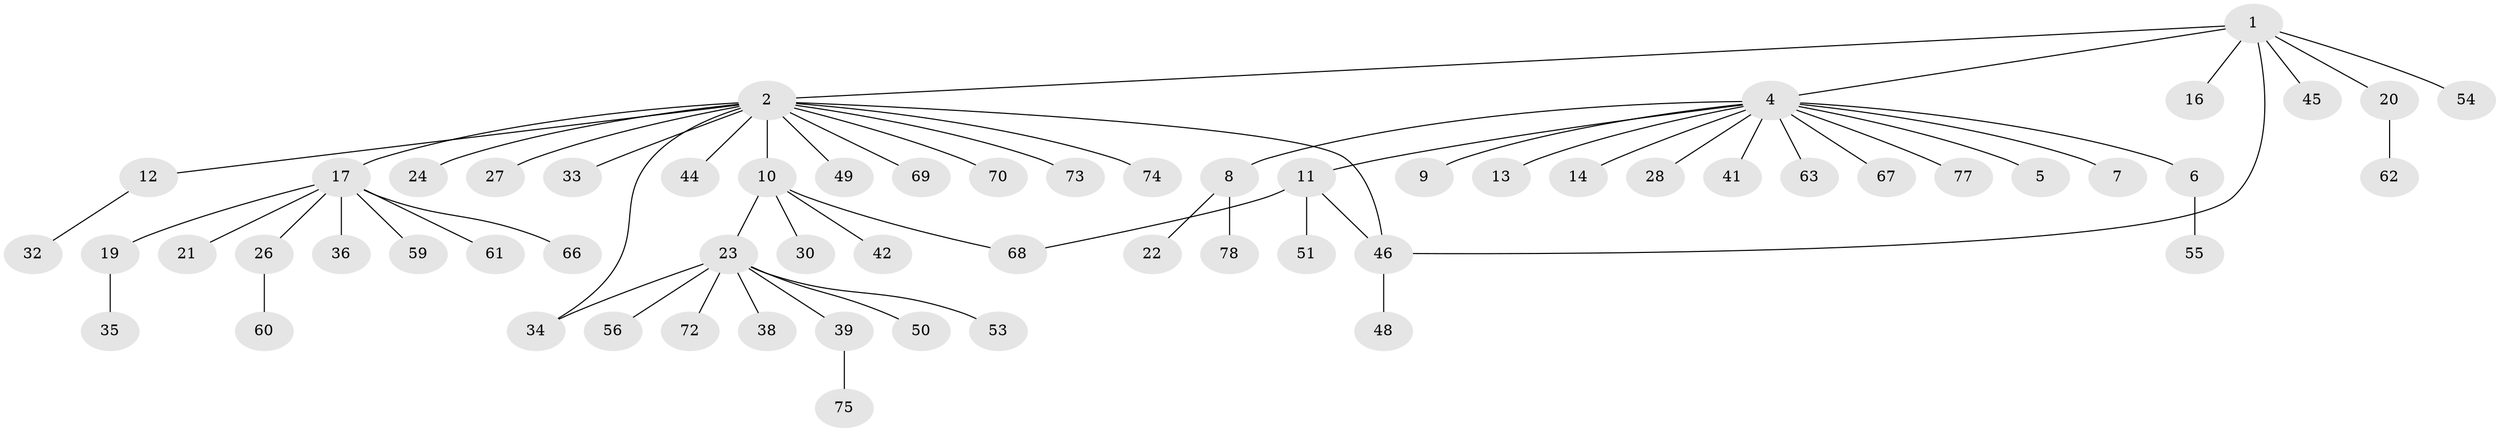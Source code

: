 // Generated by graph-tools (version 1.1) at 2025/51/02/27/25 19:51:55]
// undirected, 61 vertices, 64 edges
graph export_dot {
graph [start="1"]
  node [color=gray90,style=filled];
  1 [super="+15"];
  2 [super="+3"];
  4 [super="+25"];
  5;
  6 [super="+47"];
  7 [super="+31"];
  8 [super="+18"];
  9;
  10 [super="+76"];
  11 [super="+40"];
  12 [super="+65"];
  13;
  14;
  16;
  17 [super="+52"];
  19 [super="+29"];
  20 [super="+57"];
  21;
  22;
  23 [super="+37"];
  24;
  26;
  27;
  28;
  30;
  32;
  33;
  34 [super="+43"];
  35;
  36;
  38;
  39;
  41;
  42;
  44;
  45;
  46 [super="+58"];
  48;
  49;
  50;
  51;
  53;
  54 [super="+71"];
  55;
  56;
  59;
  60 [super="+64"];
  61;
  62;
  63;
  66;
  67;
  68;
  69;
  70;
  72;
  73;
  74;
  75;
  77;
  78;
  1 -- 2;
  1 -- 4;
  1 -- 16;
  1 -- 20;
  1 -- 54;
  1 -- 45;
  1 -- 46;
  2 -- 10 [weight=2];
  2 -- 12;
  2 -- 17;
  2 -- 33;
  2 -- 34;
  2 -- 49;
  2 -- 70;
  2 -- 74;
  2 -- 69;
  2 -- 73;
  2 -- 44;
  2 -- 46;
  2 -- 24;
  2 -- 27;
  4 -- 5;
  4 -- 6;
  4 -- 7;
  4 -- 8;
  4 -- 9;
  4 -- 11;
  4 -- 13;
  4 -- 14;
  4 -- 28;
  4 -- 41;
  4 -- 63;
  4 -- 67;
  4 -- 77;
  6 -- 55;
  8 -- 22;
  8 -- 78;
  10 -- 23;
  10 -- 30;
  10 -- 42;
  10 -- 68;
  11 -- 46;
  11 -- 51;
  11 -- 68;
  12 -- 32;
  17 -- 19;
  17 -- 21;
  17 -- 26;
  17 -- 36;
  17 -- 61;
  17 -- 66;
  17 -- 59;
  19 -- 35;
  20 -- 62;
  23 -- 39;
  23 -- 50;
  23 -- 56;
  23 -- 72;
  23 -- 34;
  23 -- 53;
  23 -- 38;
  26 -- 60;
  39 -- 75;
  46 -- 48;
}

